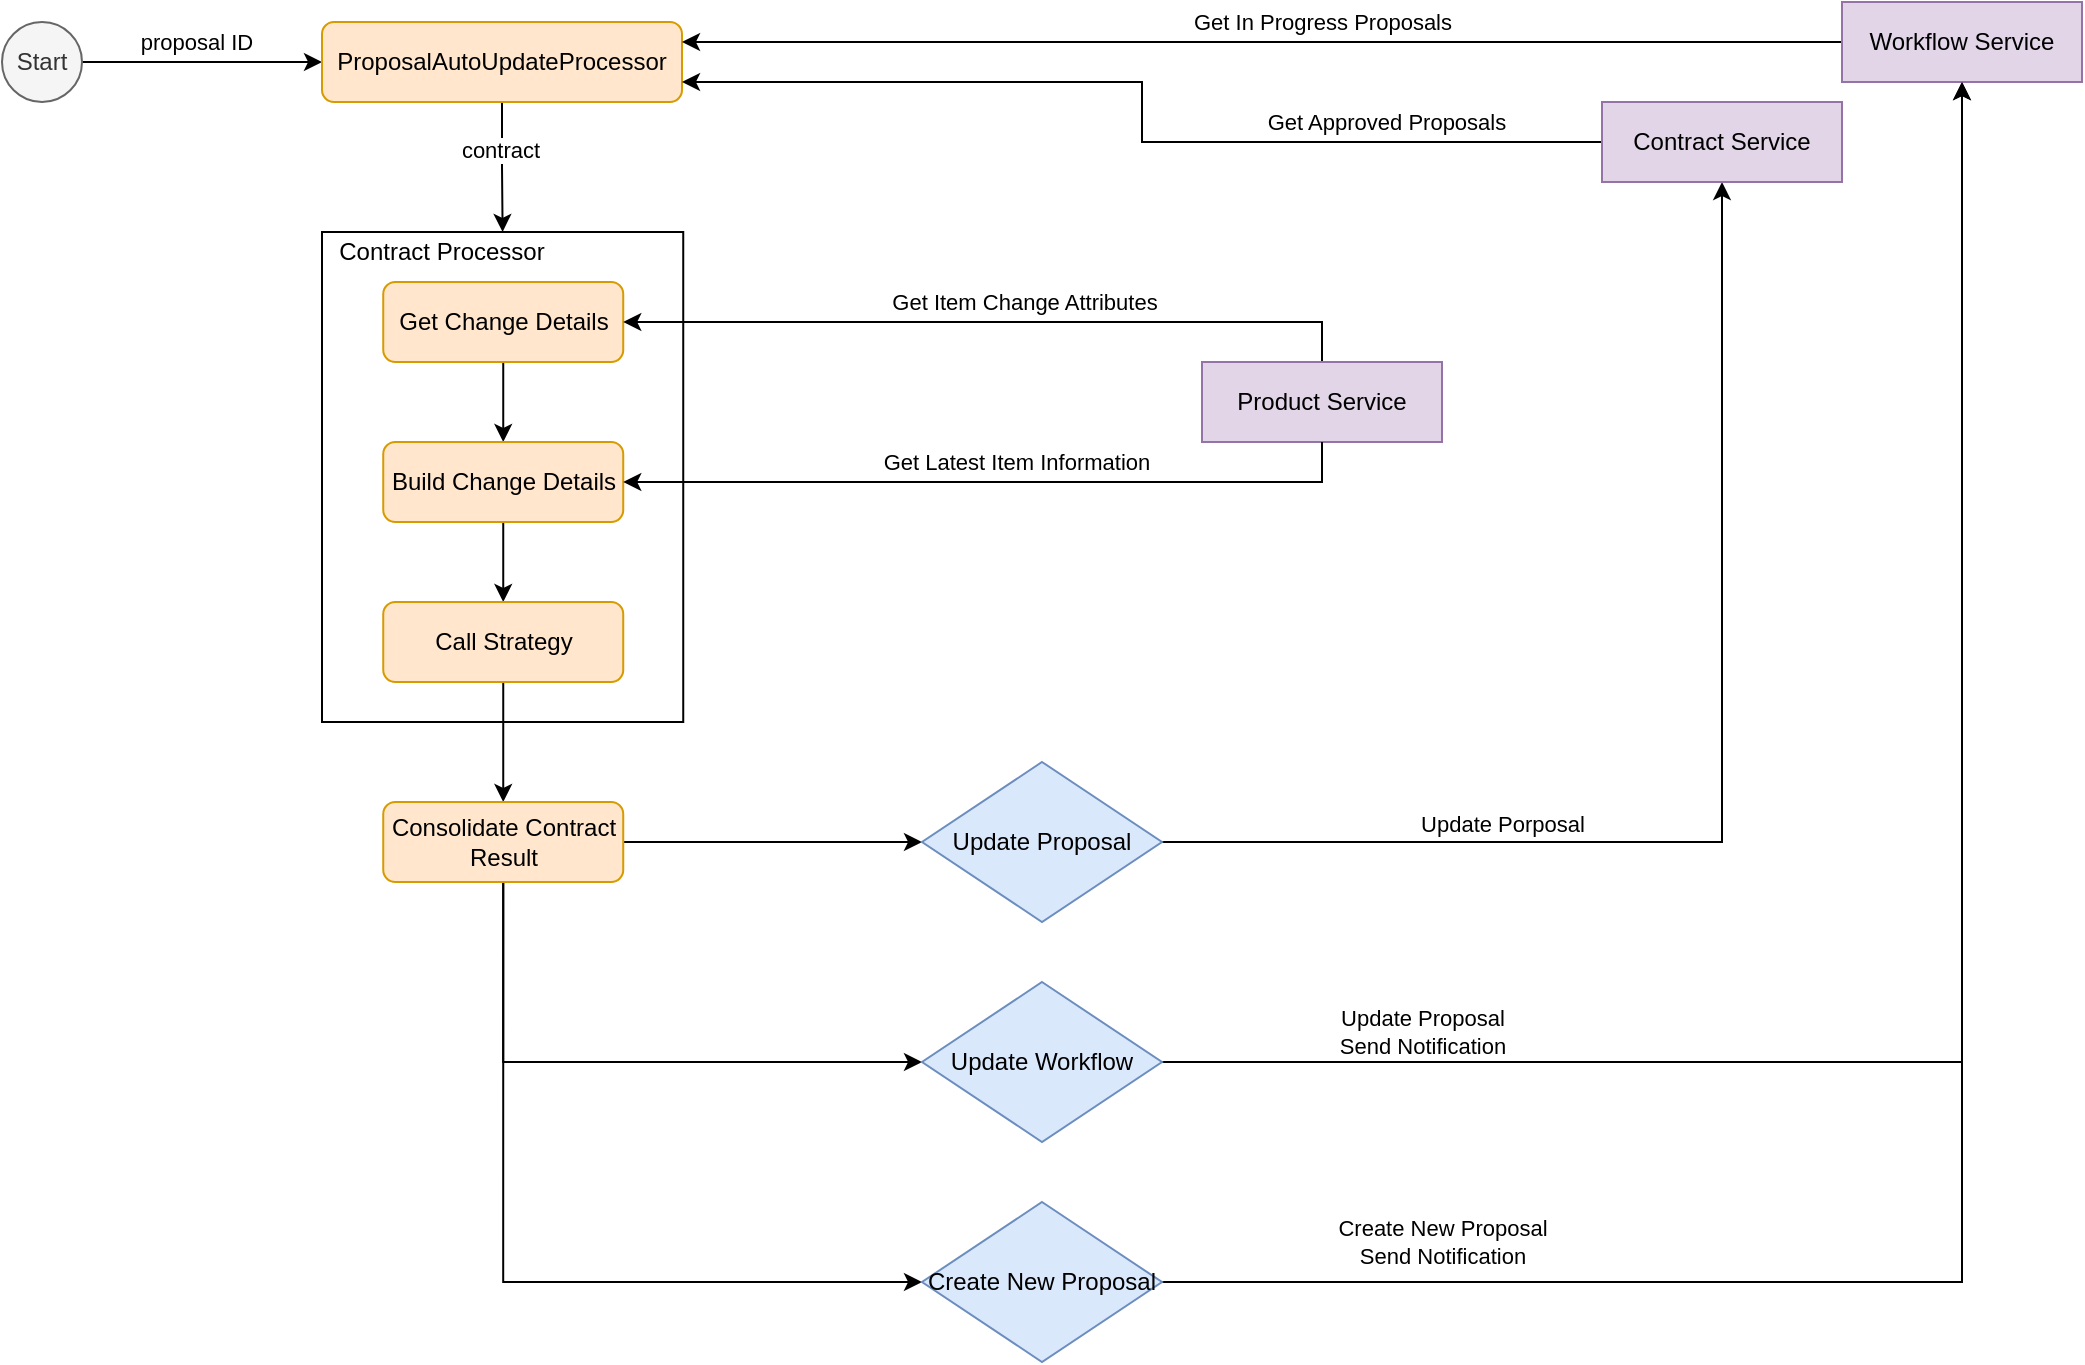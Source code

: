 <mxfile version="14.9.2" type="github">
  <diagram id="KX9cV-MlKl8TlEkXdfTV" name="Page-1">
    <mxGraphModel dx="1422" dy="882" grid="1" gridSize="10" guides="1" tooltips="1" connect="1" arrows="1" fold="1" page="1" pageScale="1" pageWidth="827" pageHeight="1169" math="0" shadow="0">
      <root>
        <mxCell id="0" />
        <mxCell id="1" parent="0" />
        <mxCell id="Qe1qh0-NkXsi1-zfPD02-35" value="" style="rounded=0;whiteSpace=wrap;html=1;" parent="1" vertex="1">
          <mxGeometry x="240" y="185" width="180.62" height="245" as="geometry" />
        </mxCell>
        <mxCell id="Qe1qh0-NkXsi1-zfPD02-2" style="edgeStyle=orthogonalEdgeStyle;rounded=0;orthogonalLoop=1;jettySize=auto;html=1;entryX=0;entryY=0.5;entryDx=0;entryDy=0;" parent="1" source="Qe1qh0-NkXsi1-zfPD02-1" target="Qe1qh0-NkXsi1-zfPD02-3" edge="1">
          <mxGeometry relative="1" as="geometry">
            <mxPoint x="240" y="100" as="targetPoint" />
          </mxGeometry>
        </mxCell>
        <mxCell id="Qe1qh0-NkXsi1-zfPD02-4" value="proposal ID" style="edgeLabel;html=1;align=center;verticalAlign=middle;resizable=0;points=[];" parent="Qe1qh0-NkXsi1-zfPD02-2" vertex="1" connectable="0">
          <mxGeometry x="-0.272" relative="1" as="geometry">
            <mxPoint x="13" y="-10" as="offset" />
          </mxGeometry>
        </mxCell>
        <mxCell id="Qe1qh0-NkXsi1-zfPD02-1" value="Start" style="ellipse;whiteSpace=wrap;html=1;aspect=fixed;fillColor=#f5f5f5;strokeColor=#666666;fontColor=#333333;" parent="1" vertex="1">
          <mxGeometry x="80" y="80" width="40" height="40" as="geometry" />
        </mxCell>
        <mxCell id="Qe1qh0-NkXsi1-zfPD02-19" style="edgeStyle=orthogonalEdgeStyle;rounded=0;orthogonalLoop=1;jettySize=auto;html=1;entryX=0.5;entryY=0;entryDx=0;entryDy=0;" parent="1" source="Qe1qh0-NkXsi1-zfPD02-3" target="Qe1qh0-NkXsi1-zfPD02-35" edge="1">
          <mxGeometry relative="1" as="geometry" />
        </mxCell>
        <mxCell id="Qe1qh0-NkXsi1-zfPD02-34" value="contract" style="edgeLabel;html=1;align=center;verticalAlign=middle;resizable=0;points=[];" parent="Qe1qh0-NkXsi1-zfPD02-19" vertex="1" connectable="0">
          <mxGeometry x="-0.283" y="-1" relative="1" as="geometry">
            <mxPoint as="offset" />
          </mxGeometry>
        </mxCell>
        <mxCell id="Qe1qh0-NkXsi1-zfPD02-3" value="ProposalAutoUpdateProcessor" style="rounded=1;whiteSpace=wrap;html=1;fillColor=#ffe6cc;strokeColor=#d79b00;" parent="1" vertex="1">
          <mxGeometry x="240" y="80" width="180" height="40" as="geometry" />
        </mxCell>
        <mxCell id="Qe1qh0-NkXsi1-zfPD02-7" style="edgeStyle=orthogonalEdgeStyle;rounded=0;orthogonalLoop=1;jettySize=auto;html=1;entryX=1;entryY=0.25;entryDx=0;entryDy=0;exitX=0;exitY=0.5;exitDx=0;exitDy=0;" parent="1" source="Qe1qh0-NkXsi1-zfPD02-38" target="Qe1qh0-NkXsi1-zfPD02-3" edge="1">
          <mxGeometry relative="1" as="geometry">
            <mxPoint x="600" y="55" as="sourcePoint" />
          </mxGeometry>
        </mxCell>
        <mxCell id="DQ7d8ZlFygvz4NA72uiT-11" value="Get In Progress Proposals" style="edgeLabel;html=1;align=center;verticalAlign=middle;resizable=0;points=[];" vertex="1" connectable="0" parent="Qe1qh0-NkXsi1-zfPD02-7">
          <mxGeometry x="-0.117" y="1" relative="1" as="geometry">
            <mxPoint x="-4" y="-11" as="offset" />
          </mxGeometry>
        </mxCell>
        <mxCell id="Qe1qh0-NkXsi1-zfPD02-9" style="edgeStyle=orthogonalEdgeStyle;rounded=0;orthogonalLoop=1;jettySize=auto;html=1;entryX=1;entryY=0.75;entryDx=0;entryDy=0;exitX=0;exitY=0.5;exitDx=0;exitDy=0;" parent="1" source="Qe1qh0-NkXsi1-zfPD02-41" target="Qe1qh0-NkXsi1-zfPD02-3" edge="1">
          <mxGeometry relative="1" as="geometry">
            <mxPoint x="600" y="105" as="sourcePoint" />
          </mxGeometry>
        </mxCell>
        <mxCell id="DQ7d8ZlFygvz4NA72uiT-12" value="Get Approved Proposals" style="edgeLabel;html=1;align=center;verticalAlign=middle;resizable=0;points=[];" vertex="1" connectable="0" parent="Qe1qh0-NkXsi1-zfPD02-9">
          <mxGeometry x="-0.604" relative="1" as="geometry">
            <mxPoint x="-11" y="-10" as="offset" />
          </mxGeometry>
        </mxCell>
        <mxCell id="Qe1qh0-NkXsi1-zfPD02-23" style="edgeStyle=orthogonalEdgeStyle;rounded=0;orthogonalLoop=1;jettySize=auto;html=1;entryX=0.5;entryY=0;entryDx=0;entryDy=0;" parent="1" source="Qe1qh0-NkXsi1-zfPD02-18" target="Qe1qh0-NkXsi1-zfPD02-22" edge="1">
          <mxGeometry relative="1" as="geometry" />
        </mxCell>
        <mxCell id="Qe1qh0-NkXsi1-zfPD02-18" value="Get Change Details" style="rounded=1;whiteSpace=wrap;html=1;fillColor=#ffe6cc;strokeColor=#d79b00;" parent="1" vertex="1">
          <mxGeometry x="270.62" y="210" width="120" height="40" as="geometry" />
        </mxCell>
        <mxCell id="Qe1qh0-NkXsi1-zfPD02-21" style="edgeStyle=orthogonalEdgeStyle;rounded=0;orthogonalLoop=1;jettySize=auto;html=1;entryX=1;entryY=0.5;entryDx=0;entryDy=0;exitX=0.5;exitY=0;exitDx=0;exitDy=0;" parent="1" source="Qe1qh0-NkXsi1-zfPD02-20" target="Qe1qh0-NkXsi1-zfPD02-18" edge="1">
          <mxGeometry relative="1" as="geometry">
            <mxPoint x="370" y="240" as="targetPoint" />
          </mxGeometry>
        </mxCell>
        <mxCell id="Qe1qh0-NkXsi1-zfPD02-24" value="Get Item Change Attributes" style="edgeLabel;html=1;align=center;verticalAlign=middle;resizable=0;points=[];" parent="Qe1qh0-NkXsi1-zfPD02-21" vertex="1" connectable="0">
          <mxGeometry x="-0.151" y="-1" relative="1" as="geometry">
            <mxPoint x="-12" y="-9" as="offset" />
          </mxGeometry>
        </mxCell>
        <mxCell id="Qe1qh0-NkXsi1-zfPD02-20" value="Product Service" style="rounded=0;whiteSpace=wrap;html=1;fillColor=#e1d5e7;strokeColor=#9673a6;" parent="1" vertex="1">
          <mxGeometry x="680" y="250" width="120" height="40" as="geometry" />
        </mxCell>
        <mxCell id="Qe1qh0-NkXsi1-zfPD02-31" style="edgeStyle=orthogonalEdgeStyle;rounded=0;orthogonalLoop=1;jettySize=auto;html=1;entryX=0.5;entryY=0;entryDx=0;entryDy=0;" parent="1" source="Qe1qh0-NkXsi1-zfPD02-22" target="Qe1qh0-NkXsi1-zfPD02-30" edge="1">
          <mxGeometry relative="1" as="geometry" />
        </mxCell>
        <mxCell id="Qe1qh0-NkXsi1-zfPD02-22" value="Build Change Details" style="rounded=1;whiteSpace=wrap;html=1;fillColor=#ffe6cc;strokeColor=#d79b00;" parent="1" vertex="1">
          <mxGeometry x="270.62" y="290" width="120" height="40" as="geometry" />
        </mxCell>
        <mxCell id="Qe1qh0-NkXsi1-zfPD02-27" style="edgeStyle=orthogonalEdgeStyle;rounded=0;orthogonalLoop=1;jettySize=auto;html=1;entryX=1;entryY=0.5;entryDx=0;entryDy=0;exitX=0.5;exitY=1;exitDx=0;exitDy=0;" parent="1" source="Qe1qh0-NkXsi1-zfPD02-20" target="Qe1qh0-NkXsi1-zfPD02-22" edge="1">
          <mxGeometry relative="1" as="geometry">
            <mxPoint x="520" y="310" as="sourcePoint" />
          </mxGeometry>
        </mxCell>
        <mxCell id="Qe1qh0-NkXsi1-zfPD02-28" value="Get Latest Item Information" style="edgeLabel;html=1;align=center;verticalAlign=middle;resizable=0;points=[];" parent="Qe1qh0-NkXsi1-zfPD02-27" vertex="1" connectable="0">
          <mxGeometry x="0.236" y="-1" relative="1" as="geometry">
            <mxPoint x="55" y="-9" as="offset" />
          </mxGeometry>
        </mxCell>
        <mxCell id="Qe1qh0-NkXsi1-zfPD02-33" style="edgeStyle=orthogonalEdgeStyle;rounded=0;orthogonalLoop=1;jettySize=auto;html=1;entryX=0.5;entryY=0;entryDx=0;entryDy=0;" parent="1" source="Qe1qh0-NkXsi1-zfPD02-30" target="Qe1qh0-NkXsi1-zfPD02-32" edge="1">
          <mxGeometry relative="1" as="geometry" />
        </mxCell>
        <mxCell id="Qe1qh0-NkXsi1-zfPD02-30" value="Call Strategy" style="rounded=1;whiteSpace=wrap;html=1;fillColor=#ffe6cc;strokeColor=#d79b00;" parent="1" vertex="1">
          <mxGeometry x="270.62" y="370" width="120" height="40" as="geometry" />
        </mxCell>
        <mxCell id="Qe1qh0-NkXsi1-zfPD02-39" style="edgeStyle=orthogonalEdgeStyle;rounded=0;orthogonalLoop=1;jettySize=auto;html=1;entryX=0.5;entryY=1;entryDx=0;entryDy=0;exitX=1;exitY=0.5;exitDx=0;exitDy=0;" parent="1" source="DQ7d8ZlFygvz4NA72uiT-1" target="Qe1qh0-NkXsi1-zfPD02-38" edge="1">
          <mxGeometry relative="1" as="geometry" />
        </mxCell>
        <mxCell id="Qe1qh0-NkXsi1-zfPD02-40" value="Update Proposal&lt;br&gt;Send Notification" style="edgeLabel;html=1;align=center;verticalAlign=middle;resizable=0;points=[];" parent="Qe1qh0-NkXsi1-zfPD02-39" vertex="1" connectable="0">
          <mxGeometry x="-0.2" relative="1" as="geometry">
            <mxPoint x="-226" y="-15" as="offset" />
          </mxGeometry>
        </mxCell>
        <mxCell id="Qe1qh0-NkXsi1-zfPD02-42" style="edgeStyle=orthogonalEdgeStyle;rounded=0;orthogonalLoop=1;jettySize=auto;html=1;entryX=0.5;entryY=1;entryDx=0;entryDy=0;exitX=1;exitY=0.5;exitDx=0;exitDy=0;" parent="1" source="DQ7d8ZlFygvz4NA72uiT-4" target="Qe1qh0-NkXsi1-zfPD02-41" edge="1">
          <mxGeometry relative="1" as="geometry" />
        </mxCell>
        <mxCell id="Qe1qh0-NkXsi1-zfPD02-43" value="Update Porposal" style="edgeLabel;html=1;align=center;verticalAlign=middle;resizable=0;points=[];rotation=0;" parent="Qe1qh0-NkXsi1-zfPD02-42" vertex="1" connectable="0">
          <mxGeometry x="0.454" y="1" relative="1" as="geometry">
            <mxPoint x="-109" y="154" as="offset" />
          </mxGeometry>
        </mxCell>
        <mxCell id="DQ7d8ZlFygvz4NA72uiT-3" style="edgeStyle=orthogonalEdgeStyle;rounded=0;orthogonalLoop=1;jettySize=auto;html=1;entryX=0;entryY=0.5;entryDx=0;entryDy=0;exitX=0.5;exitY=1;exitDx=0;exitDy=0;" edge="1" parent="1" source="Qe1qh0-NkXsi1-zfPD02-32" target="DQ7d8ZlFygvz4NA72uiT-1">
          <mxGeometry relative="1" as="geometry" />
        </mxCell>
        <mxCell id="DQ7d8ZlFygvz4NA72uiT-7" style="edgeStyle=orthogonalEdgeStyle;rounded=0;orthogonalLoop=1;jettySize=auto;html=1;entryX=0;entryY=0.5;entryDx=0;entryDy=0;exitX=1;exitY=0.5;exitDx=0;exitDy=0;" edge="1" parent="1" source="Qe1qh0-NkXsi1-zfPD02-32" target="DQ7d8ZlFygvz4NA72uiT-4">
          <mxGeometry relative="1" as="geometry" />
        </mxCell>
        <mxCell id="DQ7d8ZlFygvz4NA72uiT-14" style="edgeStyle=orthogonalEdgeStyle;rounded=0;orthogonalLoop=1;jettySize=auto;html=1;entryX=0;entryY=0.5;entryDx=0;entryDy=0;exitX=0.5;exitY=1;exitDx=0;exitDy=0;" edge="1" parent="1" source="Qe1qh0-NkXsi1-zfPD02-32" target="DQ7d8ZlFygvz4NA72uiT-13">
          <mxGeometry relative="1" as="geometry" />
        </mxCell>
        <mxCell id="Qe1qh0-NkXsi1-zfPD02-32" value="Consolidate Contract Result" style="rounded=1;whiteSpace=wrap;html=1;fillColor=#ffe6cc;strokeColor=#d79b00;" parent="1" vertex="1">
          <mxGeometry x="270.62" y="470" width="120" height="40" as="geometry" />
        </mxCell>
        <mxCell id="Qe1qh0-NkXsi1-zfPD02-36" value="Contract Processor" style="text;html=1;strokeColor=none;fillColor=none;align=center;verticalAlign=middle;whiteSpace=wrap;rounded=0;" parent="1" vertex="1">
          <mxGeometry x="240" y="185" width="120" height="20" as="geometry" />
        </mxCell>
        <mxCell id="Qe1qh0-NkXsi1-zfPD02-38" value="Workflow Service" style="rounded=0;whiteSpace=wrap;html=1;fillColor=#e1d5e7;strokeColor=#9673a6;" parent="1" vertex="1">
          <mxGeometry x="1000" y="70" width="120" height="40" as="geometry" />
        </mxCell>
        <mxCell id="Qe1qh0-NkXsi1-zfPD02-41" value="Contract Service" style="rounded=0;whiteSpace=wrap;html=1;fillColor=#e1d5e7;strokeColor=#9673a6;" parent="1" vertex="1">
          <mxGeometry x="880" y="120" width="120" height="40" as="geometry" />
        </mxCell>
        <mxCell id="DQ7d8ZlFygvz4NA72uiT-1" value="Update Workflow" style="rhombus;whiteSpace=wrap;html=1;fillColor=#dae8fc;strokeColor=#6c8ebf;" vertex="1" parent="1">
          <mxGeometry x="540" y="560" width="120" height="80" as="geometry" />
        </mxCell>
        <mxCell id="DQ7d8ZlFygvz4NA72uiT-4" value="Update Proposal" style="rhombus;whiteSpace=wrap;html=1;fillColor=#dae8fc;strokeColor=#6c8ebf;" vertex="1" parent="1">
          <mxGeometry x="540" y="450" width="120" height="80" as="geometry" />
        </mxCell>
        <mxCell id="DQ7d8ZlFygvz4NA72uiT-15" style="edgeStyle=orthogonalEdgeStyle;rounded=0;orthogonalLoop=1;jettySize=auto;html=1;entryX=0.5;entryY=1;entryDx=0;entryDy=0;" edge="1" parent="1" source="DQ7d8ZlFygvz4NA72uiT-13" target="Qe1qh0-NkXsi1-zfPD02-38">
          <mxGeometry relative="1" as="geometry" />
        </mxCell>
        <mxCell id="DQ7d8ZlFygvz4NA72uiT-16" value="Create New Proposal&lt;br&gt;Send Notification" style="edgeLabel;html=1;align=center;verticalAlign=middle;resizable=0;points=[];" vertex="1" connectable="0" parent="DQ7d8ZlFygvz4NA72uiT-15">
          <mxGeometry x="-0.82" y="4" relative="1" as="geometry">
            <mxPoint x="50" y="-16" as="offset" />
          </mxGeometry>
        </mxCell>
        <mxCell id="DQ7d8ZlFygvz4NA72uiT-13" value="Create New Proposal" style="rhombus;whiteSpace=wrap;html=1;fillColor=#dae8fc;strokeColor=#6c8ebf;" vertex="1" parent="1">
          <mxGeometry x="540" y="670" width="120" height="80" as="geometry" />
        </mxCell>
      </root>
    </mxGraphModel>
  </diagram>
</mxfile>
